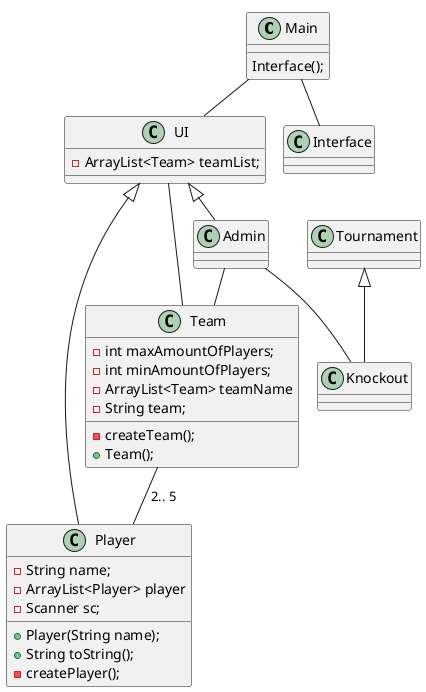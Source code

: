 @startuml
!pragma layout smetana

class Main {
 Interface();
}

class UI {
- ArrayList<Team> teamList;

}

class Player {
- String name;
+ Player(String name);
- ArrayList<Player> player
- Scanner sc;
+ String toString();
- createPlayer();

}

class Team {
- int maxAmountOfPlayers;
- int minAmountOfPlayers;
- ArrayList<Team> teamName
- createTeam();
- String team;
+ Team();


}

class Admin {

}

class Knockout {


}


class Tournament {

}

class Interface {

}

Main -- UI
Team --Player : 2.. 5
Main -- Interface
Admin -- Knockout

Admin -- Team

Tournament <|-- Knockout

UI <|-- Player
UI -- Team
UI <|-- Admin


@enduml